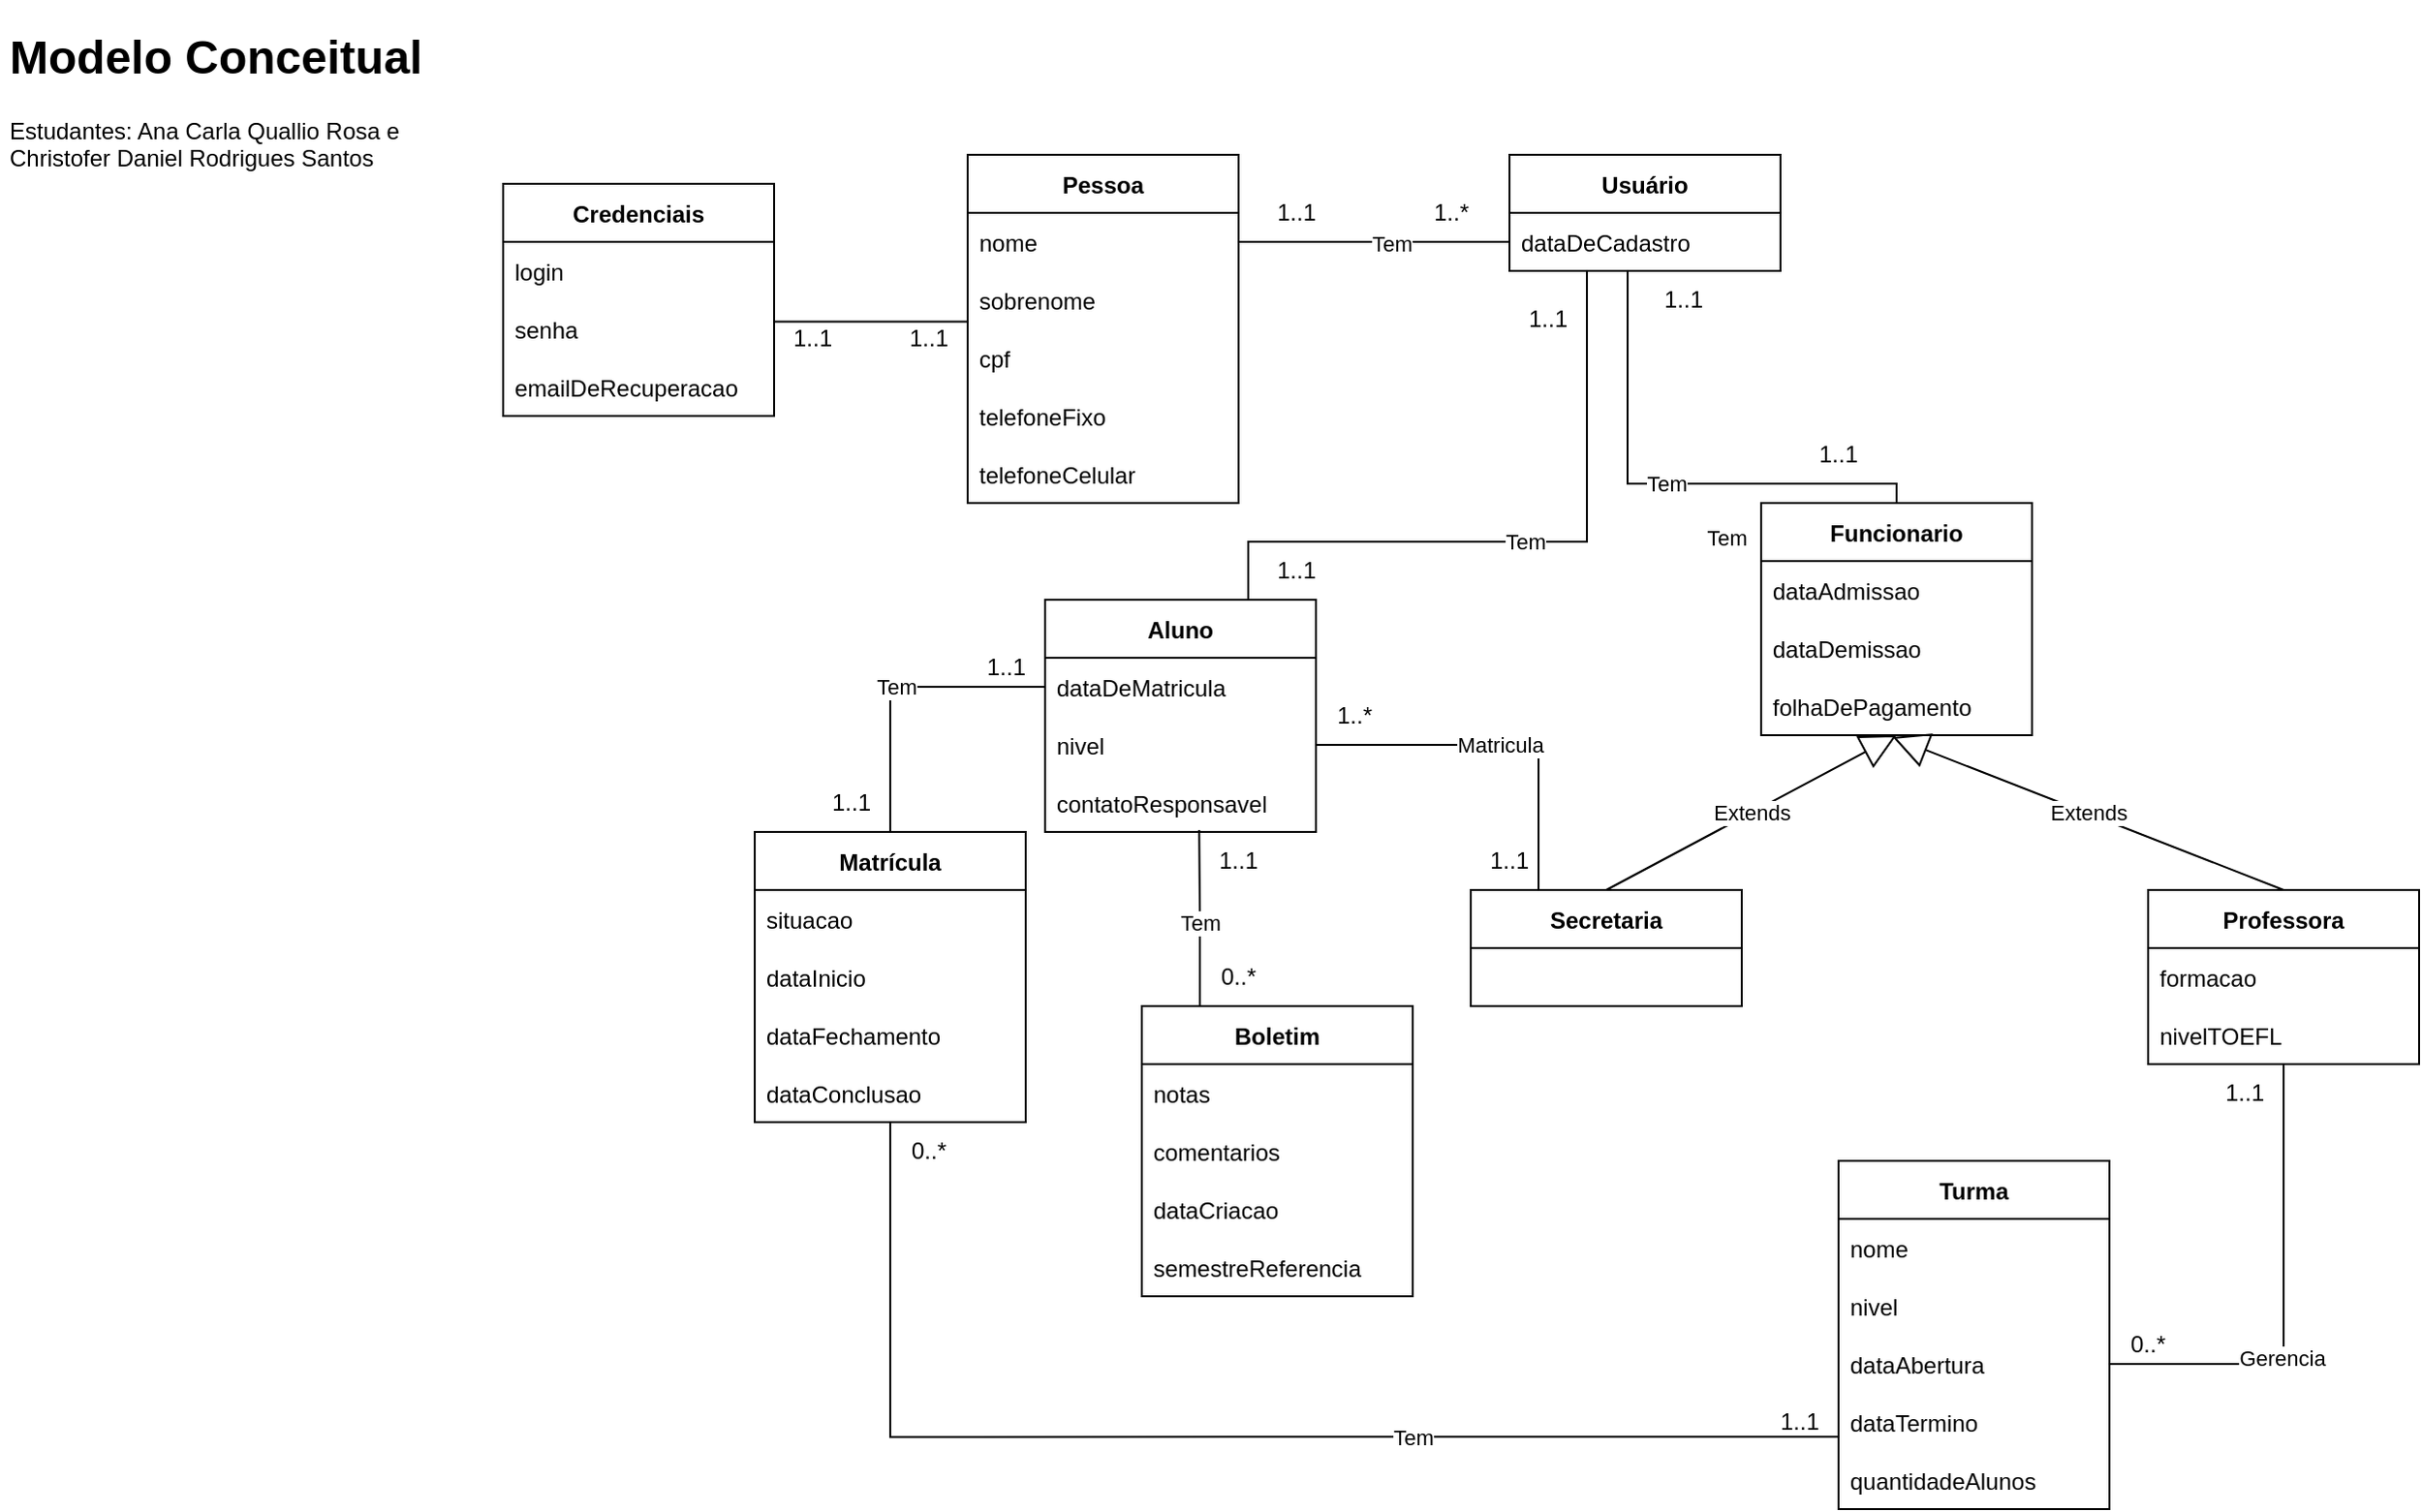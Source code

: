 <mxfile version="19.0.3" type="google"><diagram id="FXNA1aoDnPN3tPy25kf9" name="Page-1"><mxGraphModel grid="1" page="1" gridSize="10" guides="1" tooltips="1" connect="1" arrows="1" fold="1" pageScale="1" pageWidth="2000" pageHeight="1000" math="0" shadow="0"><root><mxCell id="0"/><mxCell id="1" parent="0"/><mxCell id="NRDNlpkvIK3Fp9DJ5eRp-3" value="Pessoa" style="swimlane;fontStyle=1;childLayout=stackLayout;horizontal=1;startSize=30;horizontalStack=0;resizeParent=1;resizeParentMax=0;resizeLast=0;collapsible=1;marginBottom=0;" vertex="1" parent="1"><mxGeometry x="620" y="120" width="140" height="180" as="geometry"/></mxCell><mxCell id="NRDNlpkvIK3Fp9DJ5eRp-4" value="nome    " style="text;strokeColor=none;fillColor=none;align=left;verticalAlign=middle;spacingLeft=4;spacingRight=4;overflow=hidden;points=[[0,0.5],[1,0.5]];portConstraint=eastwest;rotatable=0;" vertex="1" parent="NRDNlpkvIK3Fp9DJ5eRp-3"><mxGeometry y="30" width="140" height="30" as="geometry"/></mxCell><mxCell id="NRDNlpkvIK3Fp9DJ5eRp-5" value="sobrenome" style="text;strokeColor=none;fillColor=none;align=left;verticalAlign=middle;spacingLeft=4;spacingRight=4;overflow=hidden;points=[[0,0.5],[1,0.5]];portConstraint=eastwest;rotatable=0;" vertex="1" parent="NRDNlpkvIK3Fp9DJ5eRp-3"><mxGeometry y="60" width="140" height="30" as="geometry"/></mxCell><mxCell id="Km-QT5aDyJDGo0G0bGsf-2" value="cpf" style="text;strokeColor=none;fillColor=none;align=left;verticalAlign=middle;spacingLeft=4;spacingRight=4;overflow=hidden;points=[[0,0.5],[1,0.5]];portConstraint=eastwest;rotatable=0;" vertex="1" parent="NRDNlpkvIK3Fp9DJ5eRp-3"><mxGeometry y="90" width="140" height="30" as="geometry"/></mxCell><mxCell id="Km-QT5aDyJDGo0G0bGsf-3" value="telefoneFixo" style="text;strokeColor=none;fillColor=none;align=left;verticalAlign=middle;spacingLeft=4;spacingRight=4;overflow=hidden;points=[[0,0.5],[1,0.5]];portConstraint=eastwest;rotatable=0;" vertex="1" parent="NRDNlpkvIK3Fp9DJ5eRp-3"><mxGeometry y="120" width="140" height="30" as="geometry"/></mxCell><mxCell id="JspGyEb0SmNa8dKqhlFk-1" value="telefoneCelular" style="text;strokeColor=none;fillColor=none;align=left;verticalAlign=middle;spacingLeft=4;spacingRight=4;overflow=hidden;points=[[0,0.5],[1,0.5]];portConstraint=eastwest;rotatable=0;" vertex="1" parent="NRDNlpkvIK3Fp9DJ5eRp-3"><mxGeometry y="150" width="140" height="30" as="geometry"/></mxCell><mxCell id="NRDNlpkvIK3Fp9DJ5eRp-7" value="Usuário" style="swimlane;fontStyle=1;childLayout=stackLayout;horizontal=1;startSize=30;horizontalStack=0;resizeParent=1;resizeParentMax=0;resizeLast=0;collapsible=1;marginBottom=0;" vertex="1" parent="1"><mxGeometry x="900" y="120" width="140" height="60" as="geometry"/></mxCell><mxCell id="NRDNlpkvIK3Fp9DJ5eRp-10" value="dataDeCadastro" style="text;strokeColor=none;fillColor=none;align=left;verticalAlign=middle;spacingLeft=4;spacingRight=4;overflow=hidden;points=[[0,0.5],[1,0.5]];portConstraint=eastwest;rotatable=0;" vertex="1" parent="NRDNlpkvIK3Fp9DJ5eRp-7"><mxGeometry y="30" width="140" height="30" as="geometry"/></mxCell><mxCell id="I6_-kYge0pkaEdQvHpYG-17" style="edgeStyle=orthogonalEdgeStyle;rounded=0;orthogonalLoop=1;jettySize=auto;html=1;exitX=0.5;exitY=1;exitDx=0;exitDy=0;endArrow=none;endFill=0;" edge="1" parent="1" source="NRDNlpkvIK3Fp9DJ5eRp-11" target="I6_-kYge0pkaEdQvHpYG-14"><mxGeometry relative="1" as="geometry"/></mxCell><mxCell id="Km-QT5aDyJDGo0G0bGsf-25" value="Gerencia" style="edgeLabel;html=1;align=center;verticalAlign=middle;resizable=0;points=[];" connectable="0" vertex="1" parent="I6_-kYge0pkaEdQvHpYG-17"><mxGeometry x="0.241" y="-1" relative="1" as="geometry"><mxPoint as="offset"/></mxGeometry></mxCell><mxCell id="NRDNlpkvIK3Fp9DJ5eRp-11" value="Professora" style="swimlane;fontStyle=1;childLayout=stackLayout;horizontal=1;startSize=30;horizontalStack=0;resizeParent=1;resizeParentMax=0;resizeLast=0;collapsible=1;marginBottom=0;" vertex="1" parent="1"><mxGeometry x="1230" y="500" width="140" height="90" as="geometry"/></mxCell><mxCell id="NRDNlpkvIK3Fp9DJ5eRp-12" value="formacao" style="text;strokeColor=none;fillColor=none;align=left;verticalAlign=middle;spacingLeft=4;spacingRight=4;overflow=hidden;points=[[0,0.5],[1,0.5]];portConstraint=eastwest;rotatable=0;" vertex="1" parent="NRDNlpkvIK3Fp9DJ5eRp-11"><mxGeometry y="30" width="140" height="30" as="geometry"/></mxCell><mxCell id="Km-QT5aDyJDGo0G0bGsf-19" value="nivelTOEFL" style="text;strokeColor=none;fillColor=none;align=left;verticalAlign=middle;spacingLeft=4;spacingRight=4;overflow=hidden;points=[[0,0.5],[1,0.5]];portConstraint=eastwest;rotatable=0;" vertex="1" parent="NRDNlpkvIK3Fp9DJ5eRp-11"><mxGeometry y="60" width="140" height="30" as="geometry"/></mxCell><mxCell id="Km-QT5aDyJDGo0G0bGsf-4" value="Credenciais" style="swimlane;fontStyle=1;childLayout=stackLayout;horizontal=1;startSize=30;horizontalStack=0;resizeParent=1;resizeParentMax=0;resizeLast=0;collapsible=1;marginBottom=0;" vertex="1" parent="1"><mxGeometry x="380" y="135" width="140" height="120" as="geometry"/></mxCell><mxCell id="Km-QT5aDyJDGo0G0bGsf-5" value="login    " style="text;strokeColor=none;fillColor=none;align=left;verticalAlign=middle;spacingLeft=4;spacingRight=4;overflow=hidden;points=[[0,0.5],[1,0.5]];portConstraint=eastwest;rotatable=0;" vertex="1" parent="Km-QT5aDyJDGo0G0bGsf-4"><mxGeometry y="30" width="140" height="30" as="geometry"/></mxCell><mxCell id="Km-QT5aDyJDGo0G0bGsf-6" value="senha" style="text;strokeColor=none;fillColor=none;align=left;verticalAlign=middle;spacingLeft=4;spacingRight=4;overflow=hidden;points=[[0,0.5],[1,0.5]];portConstraint=eastwest;rotatable=0;" vertex="1" parent="Km-QT5aDyJDGo0G0bGsf-4"><mxGeometry y="60" width="140" height="30" as="geometry"/></mxCell><mxCell id="Km-QT5aDyJDGo0G0bGsf-7" value="emailDeRecuperacao" style="text;strokeColor=none;fillColor=none;align=left;verticalAlign=middle;spacingLeft=4;spacingRight=4;overflow=hidden;points=[[0,0.5],[1,0.5]];portConstraint=eastwest;rotatable=0;" vertex="1" parent="Km-QT5aDyJDGo0G0bGsf-4"><mxGeometry y="90" width="140" height="30" as="geometry"/></mxCell><mxCell id="Km-QT5aDyJDGo0G0bGsf-15" value="Tem" style="edgeStyle=orthogonalEdgeStyle;rounded=0;orthogonalLoop=1;jettySize=auto;html=1;exitX=0.5;exitY=0;exitDx=0;exitDy=0;entryX=0.436;entryY=1;entryDx=0;entryDy=0;entryPerimeter=0;endArrow=none;endFill=0;" edge="1" parent="1" source="NRDNlpkvIK3Fp9DJ5eRp-13" target="NRDNlpkvIK3Fp9DJ5eRp-10"><mxGeometry relative="1" as="geometry"><Array as="points"><mxPoint x="1100" y="290"/><mxPoint x="961" y="290"/></Array></mxGeometry></mxCell><mxCell id="NRDNlpkvIK3Fp9DJ5eRp-13" value="Funcionario" style="swimlane;fontStyle=1;childLayout=stackLayout;horizontal=1;startSize=30;horizontalStack=0;resizeParent=1;resizeParentMax=0;resizeLast=0;collapsible=1;marginBottom=0;" vertex="1" parent="1"><mxGeometry x="1030" y="300" width="140" height="120" as="geometry"/></mxCell><mxCell id="NRDNlpkvIK3Fp9DJ5eRp-17" value="dataAdmissao" style="text;strokeColor=none;fillColor=none;align=left;verticalAlign=middle;spacingLeft=4;spacingRight=4;overflow=hidden;points=[[0,0.5],[1,0.5]];portConstraint=eastwest;rotatable=0;" vertex="1" parent="NRDNlpkvIK3Fp9DJ5eRp-13"><mxGeometry y="30" width="140" height="30" as="geometry"/></mxCell><mxCell id="I6_-kYge0pkaEdQvHpYG-1" value="dataDemissao" style="text;strokeColor=none;fillColor=none;align=left;verticalAlign=middle;spacingLeft=4;spacingRight=4;overflow=hidden;points=[[0,0.5],[1,0.5]];portConstraint=eastwest;rotatable=0;" vertex="1" parent="NRDNlpkvIK3Fp9DJ5eRp-13"><mxGeometry y="60" width="140" height="30" as="geometry"/></mxCell><mxCell id="Km-QT5aDyJDGo0G0bGsf-16" value="folhaDePagamento" style="text;strokeColor=none;fillColor=none;align=left;verticalAlign=middle;spacingLeft=4;spacingRight=4;overflow=hidden;points=[[0,0.5],[1,0.5]];portConstraint=eastwest;rotatable=0;" vertex="1" parent="NRDNlpkvIK3Fp9DJ5eRp-13"><mxGeometry y="90" width="140" height="30" as="geometry"/></mxCell><mxCell id="Km-QT5aDyJDGo0G0bGsf-9" style="edgeStyle=orthogonalEdgeStyle;rounded=0;orthogonalLoop=1;jettySize=auto;html=1;exitX=0;exitY=0.5;exitDx=0;exitDy=0;entryX=1;entryY=0.5;entryDx=0;entryDy=0;endArrow=none;endFill=0;" edge="1" parent="1" source="NRDNlpkvIK3Fp9DJ5eRp-10" target="NRDNlpkvIK3Fp9DJ5eRp-4"><mxGeometry relative="1" as="geometry"/></mxCell><mxCell id="Km-QT5aDyJDGo0G0bGsf-27" value="Tem" style="edgeLabel;html=1;align=center;verticalAlign=middle;resizable=0;points=[];" connectable="0" vertex="1" parent="Km-QT5aDyJDGo0G0bGsf-9"><mxGeometry x="-0.129" y="1" relative="1" as="geometry"><mxPoint as="offset"/></mxGeometry></mxCell><mxCell id="I6_-kYge0pkaEdQvHpYG-28" value="Tem" style="edgeStyle=orthogonalEdgeStyle;rounded=0;orthogonalLoop=1;jettySize=auto;html=1;exitX=0.75;exitY=0;exitDx=0;exitDy=0;endArrow=none;endFill=0;" edge="1" parent="1" source="Km-QT5aDyJDGo0G0bGsf-11"><mxGeometry relative="1" as="geometry"><mxPoint x="940" y="180" as="targetPoint"/><Array as="points"><mxPoint x="765" y="320"/><mxPoint x="940" y="320"/><mxPoint x="940" y="180"/></Array></mxGeometry></mxCell><mxCell id="Km-QT5aDyJDGo0G0bGsf-29" value="Tem" style="edgeLabel;html=1;align=center;verticalAlign=middle;resizable=0;points=[];" connectable="0" vertex="1" parent="I6_-kYge0pkaEdQvHpYG-28"><mxGeometry x="-0.206" y="2" relative="1" as="geometry"><mxPoint x="140" as="offset"/></mxGeometry></mxCell><mxCell id="Km-QT5aDyJDGo0G0bGsf-11" value="Aluno" style="swimlane;fontStyle=1;childLayout=stackLayout;horizontal=1;startSize=30;horizontalStack=0;resizeParent=1;resizeParentMax=0;resizeLast=0;collapsible=1;marginBottom=0;" vertex="1" parent="1"><mxGeometry x="660" y="350" width="140" height="120" as="geometry"/></mxCell><mxCell id="Km-QT5aDyJDGo0G0bGsf-14" value="dataDeMatricula" style="text;strokeColor=none;fillColor=none;align=left;verticalAlign=middle;spacingLeft=4;spacingRight=4;overflow=hidden;points=[[0,0.5],[1,0.5]];portConstraint=eastwest;rotatable=0;" vertex="1" parent="Km-QT5aDyJDGo0G0bGsf-11"><mxGeometry y="30" width="140" height="30" as="geometry"/></mxCell><mxCell id="Km-QT5aDyJDGo0G0bGsf-12" value="nivel" style="text;strokeColor=none;fillColor=none;align=left;verticalAlign=middle;spacingLeft=4;spacingRight=4;overflow=hidden;points=[[0,0.5],[1,0.5]];portConstraint=eastwest;rotatable=0;" vertex="1" parent="Km-QT5aDyJDGo0G0bGsf-11"><mxGeometry y="60" width="140" height="30" as="geometry"/></mxCell><mxCell id="JspGyEb0SmNa8dKqhlFk-2" value="contatoResponsavel" style="text;strokeColor=none;fillColor=none;align=left;verticalAlign=middle;spacingLeft=4;spacingRight=4;overflow=hidden;points=[[0,0.5],[1,0.5]];portConstraint=eastwest;rotatable=0;" vertex="1" parent="Km-QT5aDyJDGo0G0bGsf-11"><mxGeometry y="90" width="140" height="30" as="geometry"/></mxCell><mxCell id="I6_-kYge0pkaEdQvHpYG-21" value="Tem" style="edgeStyle=orthogonalEdgeStyle;rounded=0;orthogonalLoop=1;jettySize=auto;html=1;entryX=0.001;entryY=0.755;entryDx=0;entryDy=0;entryPerimeter=0;endArrow=none;endFill=0;" edge="1" parent="1" source="I6_-kYge0pkaEdQvHpYG-2" target="I6_-kYge0pkaEdQvHpYG-15"><mxGeometry x="0.326" relative="1" as="geometry"><mxPoint as="offset"/></mxGeometry></mxCell><mxCell id="I6_-kYge0pkaEdQvHpYG-2" value="Matrícula" style="swimlane;fontStyle=1;childLayout=stackLayout;horizontal=1;startSize=30;horizontalStack=0;resizeParent=1;resizeParentMax=0;resizeLast=0;collapsible=1;marginBottom=0;" vertex="1" parent="1"><mxGeometry x="510" y="470" width="140" height="150" as="geometry"/></mxCell><mxCell id="I6_-kYge0pkaEdQvHpYG-3" value="situacao" style="text;strokeColor=none;fillColor=none;align=left;verticalAlign=middle;spacingLeft=4;spacingRight=4;overflow=hidden;points=[[0,0.5],[1,0.5]];portConstraint=eastwest;rotatable=0;" vertex="1" parent="I6_-kYge0pkaEdQvHpYG-2"><mxGeometry y="30" width="140" height="30" as="geometry"/></mxCell><mxCell id="I6_-kYge0pkaEdQvHpYG-5" value="dataInicio" style="text;strokeColor=none;fillColor=none;align=left;verticalAlign=middle;spacingLeft=4;spacingRight=4;overflow=hidden;points=[[0,0.5],[1,0.5]];portConstraint=eastwest;rotatable=0;" vertex="1" parent="I6_-kYge0pkaEdQvHpYG-2"><mxGeometry y="60" width="140" height="30" as="geometry"/></mxCell><mxCell id="I6_-kYge0pkaEdQvHpYG-4" value="dataFechamento" style="text;strokeColor=none;fillColor=none;align=left;verticalAlign=middle;spacingLeft=4;spacingRight=4;overflow=hidden;points=[[0,0.5],[1,0.5]];portConstraint=eastwest;rotatable=0;" vertex="1" parent="I6_-kYge0pkaEdQvHpYG-2"><mxGeometry y="90" width="140" height="30" as="geometry"/></mxCell><mxCell id="JspGyEb0SmNa8dKqhlFk-9" value="dataConclusao" style="text;strokeColor=none;fillColor=none;align=left;verticalAlign=middle;spacingLeft=4;spacingRight=4;overflow=hidden;points=[[0,0.5],[1,0.5]];portConstraint=eastwest;rotatable=0;" vertex="1" parent="I6_-kYge0pkaEdQvHpYG-2"><mxGeometry y="120" width="140" height="30" as="geometry"/></mxCell><mxCell id="JspGyEb0SmNa8dKqhlFk-7" value="Tem" style="edgeStyle=orthogonalEdgeStyle;rounded=0;orthogonalLoop=1;jettySize=auto;html=1;exitX=0.25;exitY=0;exitDx=0;exitDy=0;entryX=0.569;entryY=0.967;entryDx=0;entryDy=0;entryPerimeter=0;endArrow=none;endFill=0;" edge="1" parent="1" source="I6_-kYge0pkaEdQvHpYG-6" target="JspGyEb0SmNa8dKqhlFk-2"><mxGeometry relative="1" as="geometry"><Array as="points"><mxPoint x="740" y="560"/><mxPoint x="740" y="515"/><mxPoint x="740" y="515"/></Array></mxGeometry></mxCell><mxCell id="I6_-kYge0pkaEdQvHpYG-6" value="Boletim" style="swimlane;fontStyle=1;childLayout=stackLayout;horizontal=1;startSize=30;horizontalStack=0;resizeParent=1;resizeParentMax=0;resizeLast=0;collapsible=1;marginBottom=0;" vertex="1" parent="1"><mxGeometry x="710" y="560" width="140" height="150" as="geometry"/></mxCell><mxCell id="I6_-kYge0pkaEdQvHpYG-7" value="notas" style="text;strokeColor=none;fillColor=none;align=left;verticalAlign=middle;spacingLeft=4;spacingRight=4;overflow=hidden;points=[[0,0.5],[1,0.5]];portConstraint=eastwest;rotatable=0;" vertex="1" parent="I6_-kYge0pkaEdQvHpYG-6"><mxGeometry y="30" width="140" height="30" as="geometry"/></mxCell><mxCell id="I6_-kYge0pkaEdQvHpYG-8" value="comentarios" style="text;strokeColor=none;fillColor=none;align=left;verticalAlign=middle;spacingLeft=4;spacingRight=4;overflow=hidden;points=[[0,0.5],[1,0.5]];portConstraint=eastwest;rotatable=0;" vertex="1" parent="I6_-kYge0pkaEdQvHpYG-6"><mxGeometry y="60" width="140" height="30" as="geometry"/></mxCell><mxCell id="I6_-kYge0pkaEdQvHpYG-9" value="dataCriacao" style="text;strokeColor=none;fillColor=none;align=left;verticalAlign=middle;spacingLeft=4;spacingRight=4;overflow=hidden;points=[[0,0.5],[1,0.5]];portConstraint=eastwest;rotatable=0;" vertex="1" parent="I6_-kYge0pkaEdQvHpYG-6"><mxGeometry y="90" width="140" height="30" as="geometry"/></mxCell><mxCell id="I6_-kYge0pkaEdQvHpYG-10" value="semestreReferencia" style="text;strokeColor=none;fillColor=none;align=left;verticalAlign=middle;spacingLeft=4;spacingRight=4;overflow=hidden;points=[[0,0.5],[1,0.5]];portConstraint=eastwest;rotatable=0;" vertex="1" parent="I6_-kYge0pkaEdQvHpYG-6"><mxGeometry y="120" width="140" height="30" as="geometry"/></mxCell><mxCell id="JspGyEb0SmNa8dKqhlFk-10" value="Matricula" style="edgeStyle=orthogonalEdgeStyle;rounded=0;orthogonalLoop=1;jettySize=auto;html=1;exitX=0.25;exitY=0;exitDx=0;exitDy=0;entryX=1;entryY=0.5;entryDx=0;entryDy=0;endArrow=none;endFill=0;" edge="1" parent="1" source="Km-QT5aDyJDGo0G0bGsf-20" target="Km-QT5aDyJDGo0G0bGsf-12"><mxGeometry relative="1" as="geometry"/></mxCell><mxCell id="Km-QT5aDyJDGo0G0bGsf-20" value="Secretaria" style="swimlane;fontStyle=1;childLayout=stackLayout;horizontal=1;startSize=30;horizontalStack=0;resizeParent=1;resizeParentMax=0;resizeLast=0;collapsible=1;marginBottom=0;" vertex="1" parent="1"><mxGeometry x="880" y="500" width="140" height="60" as="geometry"/></mxCell><mxCell id="Km-QT5aDyJDGo0G0bGsf-23" value="Extends" style="endArrow=block;endSize=16;endFill=0;html=1;rounded=0;exitX=0.5;exitY=0;exitDx=0;exitDy=0;entryX=0.486;entryY=1.033;entryDx=0;entryDy=0;entryPerimeter=0;" edge="1" parent="1" source="NRDNlpkvIK3Fp9DJ5eRp-11" target="Km-QT5aDyJDGo0G0bGsf-16"><mxGeometry width="160" relative="1" as="geometry"><mxPoint x="890" y="420" as="sourcePoint"/><mxPoint x="1050" y="420" as="targetPoint"/></mxGeometry></mxCell><mxCell id="Km-QT5aDyJDGo0G0bGsf-24" value="Extends" style="endArrow=block;endSize=16;endFill=0;html=1;rounded=0;exitX=0.5;exitY=0;exitDx=0;exitDy=0;" edge="1" parent="1" source="Km-QT5aDyJDGo0G0bGsf-20"><mxGeometry width="160" relative="1" as="geometry"><mxPoint x="1291.96" y="549.01" as="sourcePoint"/><mxPoint x="1100" y="420" as="targetPoint"/></mxGeometry></mxCell><mxCell id="I6_-kYge0pkaEdQvHpYG-11" value="Turma" style="swimlane;fontStyle=1;childLayout=stackLayout;horizontal=1;startSize=30;horizontalStack=0;resizeParent=1;resizeParentMax=0;resizeLast=0;collapsible=1;marginBottom=0;" vertex="1" parent="1"><mxGeometry x="1070" y="640" width="140" height="180" as="geometry"/></mxCell><mxCell id="I6_-kYge0pkaEdQvHpYG-12" value="nome" style="text;strokeColor=none;fillColor=none;align=left;verticalAlign=middle;spacingLeft=4;spacingRight=4;overflow=hidden;points=[[0,0.5],[1,0.5]];portConstraint=eastwest;rotatable=0;" vertex="1" parent="I6_-kYge0pkaEdQvHpYG-11"><mxGeometry y="30" width="140" height="30" as="geometry"/></mxCell><mxCell id="I6_-kYge0pkaEdQvHpYG-13" value="nivel" style="text;strokeColor=none;fillColor=none;align=left;verticalAlign=middle;spacingLeft=4;spacingRight=4;overflow=hidden;points=[[0,0.5],[1,0.5]];portConstraint=eastwest;rotatable=0;" vertex="1" parent="I6_-kYge0pkaEdQvHpYG-11"><mxGeometry y="60" width="140" height="30" as="geometry"/></mxCell><mxCell id="I6_-kYge0pkaEdQvHpYG-14" value="dataAbertura" style="text;strokeColor=none;fillColor=none;align=left;verticalAlign=middle;spacingLeft=4;spacingRight=4;overflow=hidden;points=[[0,0.5],[1,0.5]];portConstraint=eastwest;rotatable=0;" vertex="1" parent="I6_-kYge0pkaEdQvHpYG-11"><mxGeometry y="90" width="140" height="30" as="geometry"/></mxCell><mxCell id="I6_-kYge0pkaEdQvHpYG-15" value="dataTermino" style="text;strokeColor=none;fillColor=none;align=left;verticalAlign=middle;spacingLeft=4;spacingRight=4;overflow=hidden;points=[[0,0.5],[1,0.5]];portConstraint=eastwest;rotatable=0;" vertex="1" parent="I6_-kYge0pkaEdQvHpYG-11"><mxGeometry y="120" width="140" height="30" as="geometry"/></mxCell><mxCell id="I6_-kYge0pkaEdQvHpYG-16" value="quantidadeAlunos" style="text;strokeColor=none;fillColor=none;align=left;verticalAlign=middle;spacingLeft=4;spacingRight=4;overflow=hidden;points=[[0,0.5],[1,0.5]];portConstraint=eastwest;rotatable=0;" vertex="1" parent="I6_-kYge0pkaEdQvHpYG-11"><mxGeometry y="150" width="140" height="30" as="geometry"/></mxCell><mxCell id="I6_-kYge0pkaEdQvHpYG-18" value="Tem" style="edgeStyle=orthogonalEdgeStyle;rounded=0;orthogonalLoop=1;jettySize=auto;html=1;exitX=0;exitY=0.5;exitDx=0;exitDy=0;entryX=0.5;entryY=0;entryDx=0;entryDy=0;endArrow=none;endFill=0;" edge="1" parent="1" source="Km-QT5aDyJDGo0G0bGsf-14" target="I6_-kYge0pkaEdQvHpYG-2"><mxGeometry relative="1" as="geometry"/></mxCell><mxCell id="I6_-kYge0pkaEdQvHpYG-22" value="1..1" style="text;html=1;strokeColor=none;fillColor=none;align=center;verticalAlign=middle;whiteSpace=wrap;rounded=0;" vertex="1" parent="1"><mxGeometry x="530" y="440" width="60" height="30" as="geometry"/></mxCell><mxCell id="I6_-kYge0pkaEdQvHpYG-23" value="1..1" style="text;html=1;strokeColor=none;fillColor=none;align=center;verticalAlign=middle;whiteSpace=wrap;rounded=0;" vertex="1" parent="1"><mxGeometry x="610" y="370" width="60" height="30" as="geometry"/></mxCell><mxCell id="I6_-kYge0pkaEdQvHpYG-24" value="0..*" style="text;html=1;strokeColor=none;fillColor=none;align=center;verticalAlign=middle;whiteSpace=wrap;rounded=0;" vertex="1" parent="1"><mxGeometry x="730" y="530" width="60" height="30" as="geometry"/></mxCell><mxCell id="I6_-kYge0pkaEdQvHpYG-25" value="1..1" style="text;html=1;strokeColor=none;fillColor=none;align=center;verticalAlign=middle;whiteSpace=wrap;rounded=0;" vertex="1" parent="1"><mxGeometry x="730" y="470" width="60" height="30" as="geometry"/></mxCell><mxCell id="I6_-kYge0pkaEdQvHpYG-26" value="0..*" style="text;html=1;strokeColor=none;fillColor=none;align=center;verticalAlign=middle;whiteSpace=wrap;rounded=0;" vertex="1" parent="1"><mxGeometry x="570" y="620" width="60" height="30" as="geometry"/></mxCell><mxCell id="I6_-kYge0pkaEdQvHpYG-27" value="1..1" style="text;html=1;strokeColor=none;fillColor=none;align=center;verticalAlign=middle;whiteSpace=wrap;rounded=0;" vertex="1" parent="1"><mxGeometry x="1020" y="760" width="60" height="30" as="geometry"/></mxCell><mxCell id="I6_-kYge0pkaEdQvHpYG-29" value="0..*" style="text;html=1;strokeColor=none;fillColor=none;align=center;verticalAlign=middle;whiteSpace=wrap;rounded=0;" vertex="1" parent="1"><mxGeometry x="1200" y="720" width="60" height="30" as="geometry"/></mxCell><mxCell id="I6_-kYge0pkaEdQvHpYG-30" value="1..1" style="text;html=1;strokeColor=none;fillColor=none;align=center;verticalAlign=middle;whiteSpace=wrap;rounded=0;" vertex="1" parent="1"><mxGeometry x="1250" y="590" width="60" height="30" as="geometry"/></mxCell><mxCell id="I6_-kYge0pkaEdQvHpYG-31" value="1..1" style="text;html=1;strokeColor=none;fillColor=none;align=center;verticalAlign=middle;whiteSpace=wrap;rounded=0;" vertex="1" parent="1"><mxGeometry x="570" y="200" width="60" height="30" as="geometry"/></mxCell><mxCell id="Km-QT5aDyJDGo0G0bGsf-26" value="1..1" style="text;html=1;strokeColor=none;fillColor=none;align=center;verticalAlign=middle;whiteSpace=wrap;rounded=0;" vertex="1" parent="1"><mxGeometry x="760" y="135" width="60" height="30" as="geometry"/></mxCell><mxCell id="I6_-kYge0pkaEdQvHpYG-32" value="1..1" style="text;html=1;strokeColor=none;fillColor=none;align=center;verticalAlign=middle;whiteSpace=wrap;rounded=0;" vertex="1" parent="1"><mxGeometry x="510" y="200" width="60" height="30" as="geometry"/></mxCell><mxCell id="Km-QT5aDyJDGo0G0bGsf-28" value="1..*" style="text;html=1;strokeColor=none;fillColor=none;align=center;verticalAlign=middle;whiteSpace=wrap;rounded=0;" vertex="1" parent="1"><mxGeometry x="840" y="135" width="60" height="30" as="geometry"/></mxCell><mxCell id="Km-QT5aDyJDGo0G0bGsf-30" value="1..1" style="text;html=1;strokeColor=none;fillColor=none;align=center;verticalAlign=middle;whiteSpace=wrap;rounded=0;" vertex="1" parent="1"><mxGeometry x="760" y="320" width="60" height="30" as="geometry"/></mxCell><mxCell id="I6_-kYge0pkaEdQvHpYG-33" value="1..1" style="text;html=1;strokeColor=none;fillColor=none;align=center;verticalAlign=middle;whiteSpace=wrap;rounded=0;" vertex="1" parent="1"><mxGeometry x="960" y="180" width="60" height="30" as="geometry"/></mxCell><mxCell id="Km-QT5aDyJDGo0G0bGsf-31" value="1..1" style="text;html=1;strokeColor=none;fillColor=none;align=center;verticalAlign=middle;whiteSpace=wrap;rounded=0;" vertex="1" parent="1"><mxGeometry x="890" y="190" width="60" height="30" as="geometry"/></mxCell><mxCell id="I6_-kYge0pkaEdQvHpYG-34" value="1..1" style="text;html=1;strokeColor=none;fillColor=none;align=center;verticalAlign=middle;whiteSpace=wrap;rounded=0;" vertex="1" parent="1"><mxGeometry x="1040" y="260" width="60" height="30" as="geometry"/></mxCell><mxCell id="I6_-kYge0pkaEdQvHpYG-36" style="edgeStyle=orthogonalEdgeStyle;rounded=0;orthogonalLoop=1;jettySize=auto;html=1;entryX=-0.002;entryY=0.875;entryDx=0;entryDy=0;entryPerimeter=0;endArrow=none;endFill=0;" edge="1" parent="1" source="Km-QT5aDyJDGo0G0bGsf-6" target="NRDNlpkvIK3Fp9DJ5eRp-5"><mxGeometry relative="1" as="geometry"><Array as="points"><mxPoint x="570" y="206"/></Array></mxGeometry></mxCell><mxCell id="JspGyEb0SmNa8dKqhlFk-11" value="1..*" style="text;html=1;strokeColor=none;fillColor=none;align=center;verticalAlign=middle;whiteSpace=wrap;rounded=0;" vertex="1" parent="1"><mxGeometry x="790" y="395" width="60" height="30" as="geometry"/></mxCell><mxCell id="JspGyEb0SmNa8dKqhlFk-12" value="1..1" style="text;html=1;strokeColor=none;fillColor=none;align=center;verticalAlign=middle;whiteSpace=wrap;rounded=0;" vertex="1" parent="1"><mxGeometry x="870" y="470" width="60" height="30" as="geometry"/></mxCell><mxCell id="lGcXLfyVvs5UZLJ9o-Oo-1" value="&lt;h1&gt;Modelo Conceitual&lt;/h1&gt;&lt;p&gt;Estudantes: Ana Carla Quallio Rosa e Christofer Daniel Rodrigues Santos&lt;/p&gt;" style="text;html=1;strokeColor=none;fillColor=none;spacing=5;spacingTop=-20;whiteSpace=wrap;overflow=hidden;rounded=0;" vertex="1" parent="1"><mxGeometry x="120" y="50" width="240" height="120" as="geometry"/></mxCell></root></mxGraphModel></diagram></mxfile>